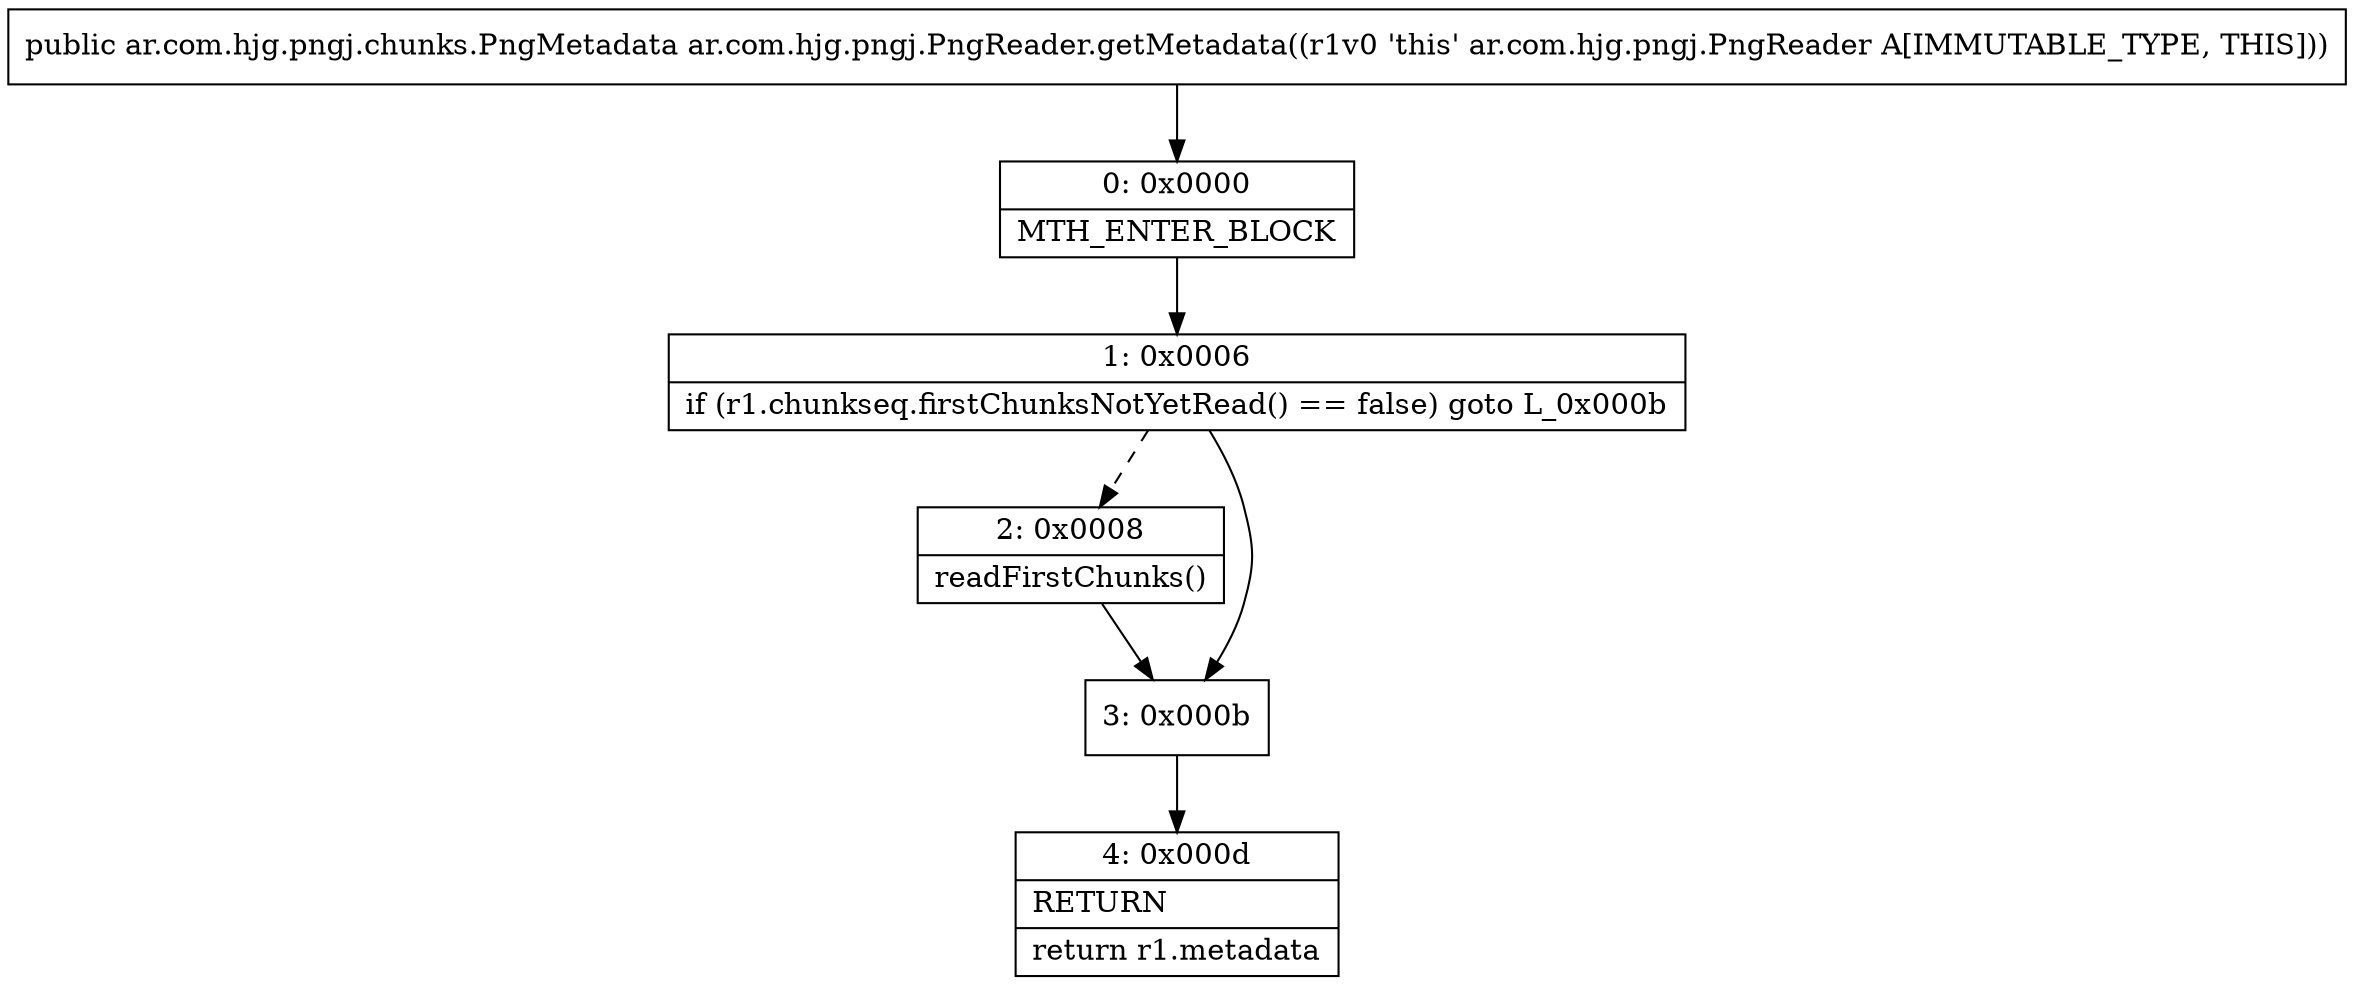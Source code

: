 digraph "CFG forar.com.hjg.pngj.PngReader.getMetadata()Lar\/com\/hjg\/pngj\/chunks\/PngMetadata;" {
Node_0 [shape=record,label="{0\:\ 0x0000|MTH_ENTER_BLOCK\l}"];
Node_1 [shape=record,label="{1\:\ 0x0006|if (r1.chunkseq.firstChunksNotYetRead() == false) goto L_0x000b\l}"];
Node_2 [shape=record,label="{2\:\ 0x0008|readFirstChunks()\l}"];
Node_3 [shape=record,label="{3\:\ 0x000b}"];
Node_4 [shape=record,label="{4\:\ 0x000d|RETURN\l|return r1.metadata\l}"];
MethodNode[shape=record,label="{public ar.com.hjg.pngj.chunks.PngMetadata ar.com.hjg.pngj.PngReader.getMetadata((r1v0 'this' ar.com.hjg.pngj.PngReader A[IMMUTABLE_TYPE, THIS])) }"];
MethodNode -> Node_0;
Node_0 -> Node_1;
Node_1 -> Node_2[style=dashed];
Node_1 -> Node_3;
Node_2 -> Node_3;
Node_3 -> Node_4;
}

